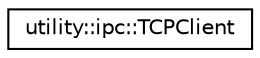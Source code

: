 digraph "Graphical Class Hierarchy"
{
 // LATEX_PDF_SIZE
  edge [fontname="Helvetica",fontsize="10",labelfontname="Helvetica",labelfontsize="10"];
  node [fontname="Helvetica",fontsize="10",shape=record];
  rankdir="LR";
  Node0 [label="utility::ipc::TCPClient",height=0.2,width=0.4,color="black", fillcolor="white", style="filled",URL="$classutility_1_1ipc_1_1TCPClient.html",tooltip=" "];
}
